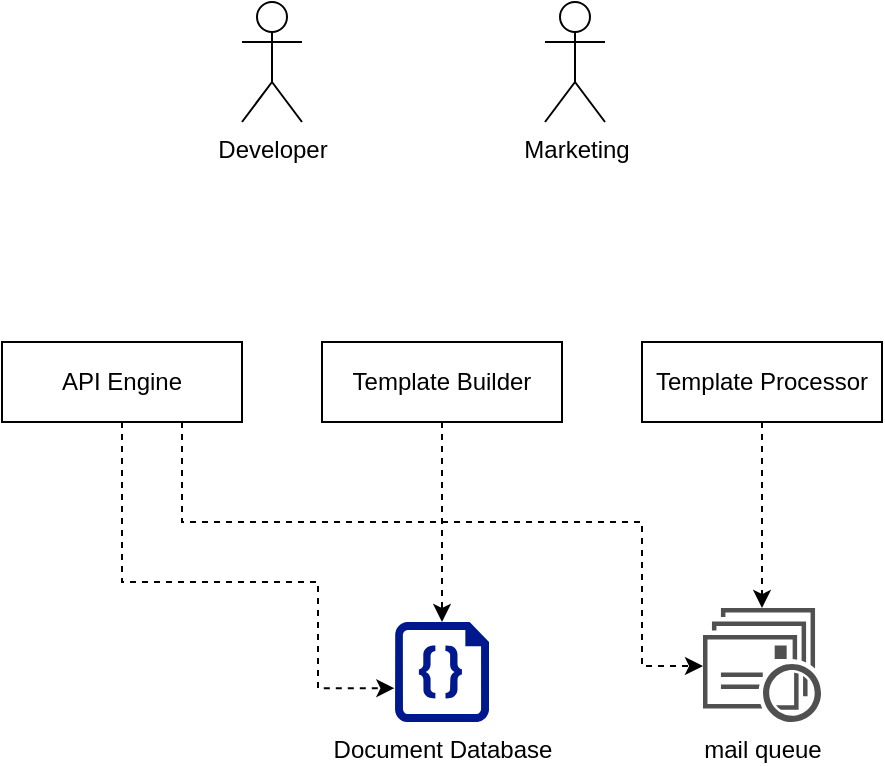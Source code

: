 <mxfile version="13.10.9" type="github">
  <diagram id="4VFNVK2kk8L2F4eWL0IC" name="Page-1">
    <mxGraphModel dx="2101" dy="1806" grid="1" gridSize="10" guides="1" tooltips="1" connect="1" arrows="1" fold="1" page="1" pageScale="1" pageWidth="850" pageHeight="1100" math="0" shadow="0">
      <root>
        <mxCell id="0" />
        <mxCell id="1" parent="0" />
        <mxCell id="uZ9DFQqxu6OnSk_cgdgz-18" style="edgeStyle=orthogonalEdgeStyle;rounded=0;orthogonalLoop=1;jettySize=auto;html=1;entryX=0.5;entryY=0;entryDx=0;entryDy=0;entryPerimeter=0;dashed=1;" edge="1" parent="1" source="uZ9DFQqxu6OnSk_cgdgz-1" target="uZ9DFQqxu6OnSk_cgdgz-17">
          <mxGeometry relative="1" as="geometry" />
        </mxCell>
        <mxCell id="uZ9DFQqxu6OnSk_cgdgz-1" value="Template Builder" style="rounded=0;whiteSpace=wrap;html=1;" vertex="1" parent="1">
          <mxGeometry x="80" y="120" width="120" height="40" as="geometry" />
        </mxCell>
        <mxCell id="uZ9DFQqxu6OnSk_cgdgz-3" value="mail queue" style="pointerEvents=1;shadow=0;dashed=0;html=1;strokeColor=none;fillColor=#505050;labelPosition=center;verticalLabelPosition=bottom;verticalAlign=top;outlineConnect=0;align=center;shape=mxgraph.office.communications.queue_viewer;" vertex="1" parent="1">
          <mxGeometry x="270.5" y="253" width="59" height="57" as="geometry" />
        </mxCell>
        <mxCell id="uZ9DFQqxu6OnSk_cgdgz-14" style="edgeStyle=orthogonalEdgeStyle;rounded=0;orthogonalLoop=1;jettySize=auto;html=1;dashed=1;" edge="1" parent="1" source="uZ9DFQqxu6OnSk_cgdgz-12" target="uZ9DFQqxu6OnSk_cgdgz-3">
          <mxGeometry relative="1" as="geometry" />
        </mxCell>
        <mxCell id="uZ9DFQqxu6OnSk_cgdgz-12" value="Template Processor" style="rounded=0;whiteSpace=wrap;html=1;" vertex="1" parent="1">
          <mxGeometry x="240" y="120" width="120" height="40" as="geometry" />
        </mxCell>
        <mxCell id="uZ9DFQqxu6OnSk_cgdgz-17" value="Document Database" style="aspect=fixed;pointerEvents=1;shadow=0;dashed=0;html=1;strokeColor=none;labelPosition=center;verticalLabelPosition=bottom;verticalAlign=top;align=center;fillColor=#00188D;shape=mxgraph.azure.code_file" vertex="1" parent="1">
          <mxGeometry x="116.5" y="260" width="47" height="50" as="geometry" />
        </mxCell>
        <mxCell id="uZ9DFQqxu6OnSk_cgdgz-21" style="edgeStyle=orthogonalEdgeStyle;rounded=0;orthogonalLoop=1;jettySize=auto;html=1;entryX=-0.007;entryY=0.662;entryDx=0;entryDy=0;entryPerimeter=0;dashed=1;" edge="1" parent="1" source="uZ9DFQqxu6OnSk_cgdgz-19" target="uZ9DFQqxu6OnSk_cgdgz-17">
          <mxGeometry relative="1" as="geometry">
            <Array as="points">
              <mxPoint x="-20" y="240" />
              <mxPoint x="78" y="240" />
              <mxPoint x="78" y="293" />
            </Array>
          </mxGeometry>
        </mxCell>
        <mxCell id="uZ9DFQqxu6OnSk_cgdgz-25" style="edgeStyle=orthogonalEdgeStyle;rounded=0;orthogonalLoop=1;jettySize=auto;html=1;dashed=1;" edge="1" parent="1" source="uZ9DFQqxu6OnSk_cgdgz-19" target="uZ9DFQqxu6OnSk_cgdgz-3">
          <mxGeometry relative="1" as="geometry">
            <Array as="points">
              <mxPoint x="10" y="210" />
              <mxPoint x="240" y="210" />
              <mxPoint x="240" y="282" />
            </Array>
          </mxGeometry>
        </mxCell>
        <mxCell id="uZ9DFQqxu6OnSk_cgdgz-19" value="API Engine" style="rounded=0;whiteSpace=wrap;html=1;" vertex="1" parent="1">
          <mxGeometry x="-80" y="120" width="120" height="40" as="geometry" />
        </mxCell>
        <mxCell id="uZ9DFQqxu6OnSk_cgdgz-26" value="Developer" style="shape=umlActor;verticalLabelPosition=bottom;verticalAlign=top;html=1;outlineConnect=0;" vertex="1" parent="1">
          <mxGeometry x="40" y="-50" width="30" height="60" as="geometry" />
        </mxCell>
        <mxCell id="uZ9DFQqxu6OnSk_cgdgz-32" value="Marketing" style="shape=umlActor;verticalLabelPosition=bottom;verticalAlign=top;html=1;outlineConnect=0;" vertex="1" parent="1">
          <mxGeometry x="191.5" y="-50" width="30" height="60" as="geometry" />
        </mxCell>
      </root>
    </mxGraphModel>
  </diagram>
</mxfile>
